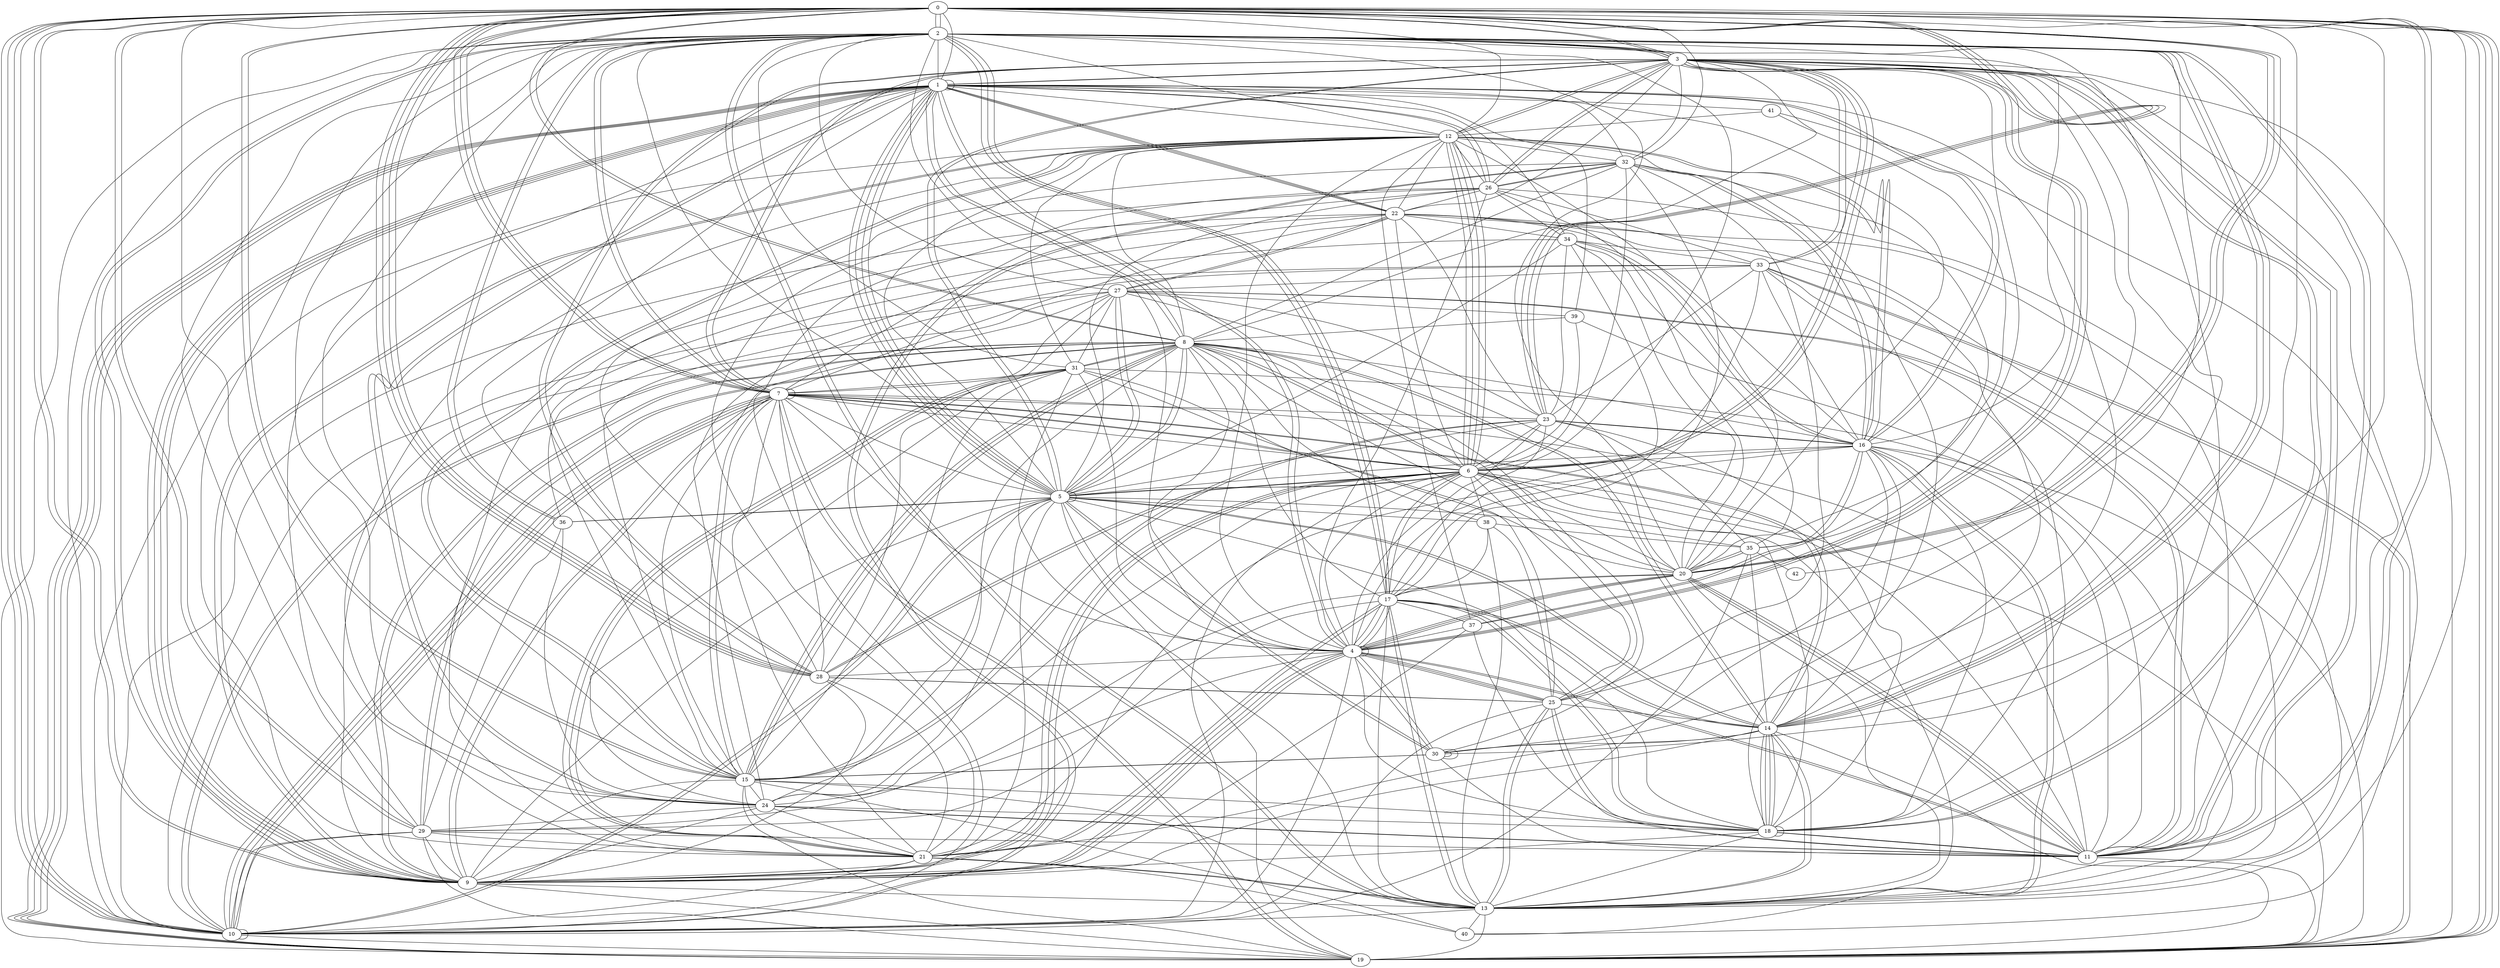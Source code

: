 graph G {
0;
1;
2;
3;
4;
5;
6;
7;
8;
9;
10;
11;
12;
13;
14;
15;
16;
17;
18;
19;
20;
21;
22;
23;
24;
25;
26;
27;
28;
29;
30;
31;
32;
33;
34;
35;
36;
37;
38;
39;
40;
41;
42;
35--14 ;
18--17 ;
10--26 ;
29--10 ;
1--12 ;
3--7 ;
15--23 ;
6--5 ;
1--16 ;
11--2 ;
1--8 ;
19--1 ;
22--27 ;
6--12 ;
9--0 ;
1--29 ;
33--23 ;
4--23 ;
15--0 ;
23--16 ;
19--33 ;
12--32 ;
34--23 ;
3--42 ;
20--4 ;
14--19 ;
8--10 ;
7--15 ;
7--22 ;
5--8 ;
5--2 ;
15--24 ;
25--6 ;
11--19 ;
12--21 ;
25--4 ;
31--24 ;
3--6 ;
22--1 ;
6--9 ;
21--5 ;
7--10 ;
6--17 ;
8--6 ;
4--8 ;
27--22 ;
26--21 ;
14--18 ;
12--5 ;
3--1 ;
5--30 ;
9--2 ;
10--0 ;
34--26 ;
7--21 ;
30--4 ;
10--12 ;
32--26 ;
16--21 ;
22--3 ;
0--2 ;
34--1 ;
8--20 ;
24--18 ;
13--25 ;
5--24 ;
8--32 ;
13--25 ;
30--5 ;
5--36 ;
20--4 ;
37--16 ;
28--6 ;
24--2 ;
3--4 ;
27--39 ;
17--2 ;
2--31 ;
9--12 ;
20--31 ;
19--6 ;
16--12 ;
11--20 ;
36--24 ;
13--40 ;
4--24 ;
26--1 ;
22--21 ;
35--32 ;
37--9 ;
10--2 ;
18--14 ;
23--0 ;
25--38 ;
20--6 ;
26--11 ;
35--5 ;
23--6 ;
3--11 ;
28--0 ;
18--13 ;
22--13 ;
20--26 ;
9--14 ;
15--12 ;
35--20 ;
3--4 ;
1--32 ;
3--6 ;
29--11 ;
1--28 ;
21--24 ;
1--30 ;
17--6 ;
13--10 ;
32--25 ;
9--1 ;
38--13 ;
21--17 ;
20--0 ;
37--16 ;
2--16 ;
17--37 ;
13--41 ;
0--24 ;
9--8 ;
6--7 ;
32--10 ;
35--23 ;
7--10 ;
36--5 ;
1--0 ;
0--7 ;
33--18 ;
3--2 ;
20--35 ;
1--41 ;
32--3 ;
31--8 ;
9--29 ;
6--3 ;
17--13 ;
22--6 ;
30--30 ;
12--31 ;
18--5 ;
7--19 ;
18--18 ;
5--15 ;
5--3 ;
9--6 ;
8--5 ;
30--16 ;
10--25 ;
5--1 ;
41--20 ;
13--14 ;
18--23 ;
11--24 ;
10--7 ;
29--21 ;
0--3 ;
8--3 ;
12--3 ;
17--23 ;
3--1 ;
22--10 ;
4--2 ;
37--4 ;
36--29 ;
31--13 ;
3--2 ;
9--28 ;
6--40 ;
12--22 ;
19--9 ;
39--8 ;
40--3 ;
15--33 ;
33--3 ;
4--33 ;
1--2 ;
5--4 ;
5--5 ;
3--33 ;
14--7 ;
23--5 ;
28--25 ;
35--34 ;
4--3 ;
33--26 ;
21--9 ;
28--6 ;
9--15 ;
11--27 ;
28--7 ;
35--3 ;
6--32 ;
37--12 ;
7--19 ;
24--1 ;
4--4 ;
16--11 ;
26--3 ;
0--9 ;
12--4 ;
21--10 ;
24--1 ;
1--3 ;
17--8 ;
24--29 ;
11--20 ;
15--31 ;
15--7 ;
28--27 ;
32--16 ;
18--11 ;
3--12 ;
8--12 ;
27--9 ;
41--12 ;
31--25 ;
11--4 ;
12--0 ;
24--11 ;
3--11 ;
4--11 ;
19--5 ;
4--28 ;
24--6 ;
14--2 ;
22--34 ;
28--25 ;
19--16 ;
18--15 ;
38--8 ;
5--10 ;
15--30 ;
15--8 ;
35--10 ;
17--2 ;
34--33 ;
6--9 ;
18--3 ;
18--14 ;
32--17 ;
29--17 ;
20--0 ;
5--14 ;
19--2 ;
33--19 ;
17--4 ;
11--30 ;
13--17 ;
39--1 ;
29--8 ;
0--28 ;
12--2 ;
30--30 ;
25--2 ;
9--13 ;
8--24 ;
38--35 ;
25--14 ;
9--7 ;
16--18 ;
9--1 ;
12--16 ;
1--19 ;
19--0 ;
34--20 ;
3--28 ;
38--17 ;
26--32 ;
16--34 ;
34--16 ;
0--11 ;
23--27 ;
11--20 ;
16--22 ;
1--22 ;
14--18 ;
0--28 ;
33--27 ;
1--4 ;
0--15 ;
8--0 ;
8--6 ;
6--12 ;
13--19 ;
6--18 ;
31--11 ;
27--11 ;
0--29 ;
32--0 ;
0--2 ;
17--14 ;
17--4 ;
19--15 ;
0--8 ;
2--13 ;
18--11 ;
2--18 ;
13--33 ;
5--1 ;
30--15 ;
2--17 ;
19--1 ;
5--14 ;
4--25 ;
12--6 ;
7--23 ;
9--2 ;
7--27 ;
39--6 ;
22--15 ;
7--6 ;
14--2 ;
0--28 ;
29--20 ;
5--1 ;
21--15 ;
9--7 ;
20--1 ;
29--0 ;
32--10 ;
19--0 ;
2--3 ;
8--29 ;
8--15 ;
25--11 ;
23--15 ;
36--34 ;
13--20 ;
6--5 ;
28--32 ;
14--13 ;
9--8 ;
21--31 ;
4--9 ;
18--3 ;
4--9 ;
14--7 ;
3--2 ;
27--15 ;
10--19 ;
11--7 ;
10--29 ;
6--38 ;
26--1 ;
7--4 ;
7--7 ;
4--25 ;
0--30 ;
8--25 ;
4--1 ;
27--31 ;
16--13 ;
21--14 ;
21--13 ;
2--13 ;
23--16 ;
15--2 ;
18--37 ;
10--0 ;
17--34 ;
4--9 ;
22--14 ;
23--22 ;
33--16 ;
25--11 ;
8--10 ;
2--11 ;
4--26 ;
3--28 ;
7--2 ;
31--21 ;
24--33 ;
7--6 ;
0--23 ;
10--7 ;
22--1 ;
0--11 ;
3--14 ;
36--2 ;
0--20 ;
9--1 ;
18--4 ;
14--8 ;
19--0 ;
26--3 ;
16--6 ;
26--5 ;
27--2 ;
9--5 ;
7--0 ;
10--10 ;
7--2 ;
7--26 ;
23--0 ;
21--31 ;
15--13 ;
7--0 ;
4--31 ;
26--22 ;
5--16 ;
15--40 ;
3--5 ;
4--6 ;
18--17 ;
5--7 ;
8--1 ;
6--12 ;
9--24 ;
5--27 ;
2--6 ;
12--20 ;
14--2 ;
12--15 ;
14--0 ;
14--16 ;
5--34 ;
27--10 ;
11--22 ;
20--27 ;
5--1 ;
1--16 ;
0--13 ;
21--28 ;
17--13 ;
27--5 ;
8--31 ;
5--38 ;
8--15 ;
35--42 ;
3--7 ;
16--8 ;
30--8 ;
11--6 ;
0--3 ;
19--3 ;
30--4 ;
1--9 ;
1--19 ;
10--0 ;
14--30 ;
2--21 ;
2--20 ;
12--9 ;
1--1 ;
13--39 ;
18--9 ;
26--12 ;
10--6 ;
31--7 ;
4--20 ;
10--4 ;
21--40 ;
13--21 ;
19--29 ;
14--17 ;
13--16 ;
19--0 ;
10--0 ;
17--4 ;
10--5 ;
17--21 ;
16--32 ;
20--17 ;
18--12 ;
8--14 ;
36--2 ;
29--2 ;
}
